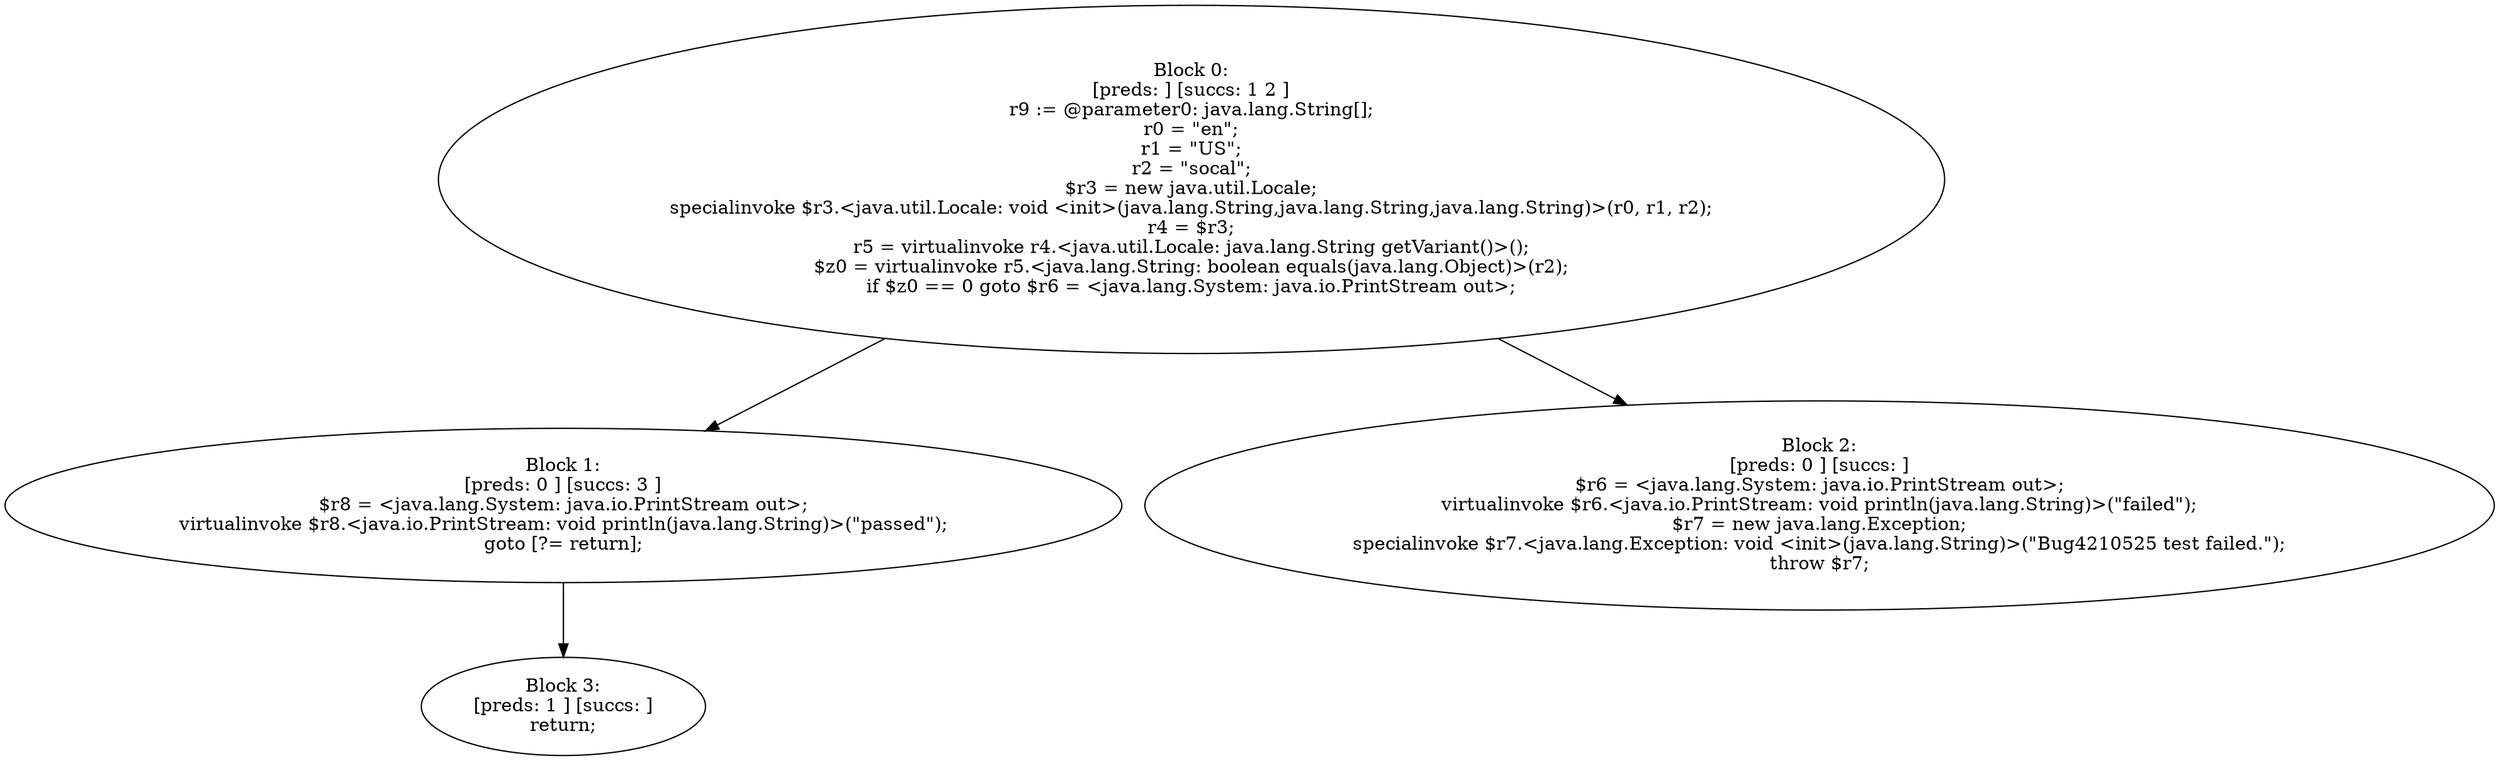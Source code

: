 digraph "unitGraph" {
    "Block 0:
[preds: ] [succs: 1 2 ]
r9 := @parameter0: java.lang.String[];
r0 = \"en\";
r1 = \"US\";
r2 = \"socal\";
$r3 = new java.util.Locale;
specialinvoke $r3.<java.util.Locale: void <init>(java.lang.String,java.lang.String,java.lang.String)>(r0, r1, r2);
r4 = $r3;
r5 = virtualinvoke r4.<java.util.Locale: java.lang.String getVariant()>();
$z0 = virtualinvoke r5.<java.lang.String: boolean equals(java.lang.Object)>(r2);
if $z0 == 0 goto $r6 = <java.lang.System: java.io.PrintStream out>;
"
    "Block 1:
[preds: 0 ] [succs: 3 ]
$r8 = <java.lang.System: java.io.PrintStream out>;
virtualinvoke $r8.<java.io.PrintStream: void println(java.lang.String)>(\"passed\");
goto [?= return];
"
    "Block 2:
[preds: 0 ] [succs: ]
$r6 = <java.lang.System: java.io.PrintStream out>;
virtualinvoke $r6.<java.io.PrintStream: void println(java.lang.String)>(\"failed\");
$r7 = new java.lang.Exception;
specialinvoke $r7.<java.lang.Exception: void <init>(java.lang.String)>(\"Bug4210525 test failed.\");
throw $r7;
"
    "Block 3:
[preds: 1 ] [succs: ]
return;
"
    "Block 0:
[preds: ] [succs: 1 2 ]
r9 := @parameter0: java.lang.String[];
r0 = \"en\";
r1 = \"US\";
r2 = \"socal\";
$r3 = new java.util.Locale;
specialinvoke $r3.<java.util.Locale: void <init>(java.lang.String,java.lang.String,java.lang.String)>(r0, r1, r2);
r4 = $r3;
r5 = virtualinvoke r4.<java.util.Locale: java.lang.String getVariant()>();
$z0 = virtualinvoke r5.<java.lang.String: boolean equals(java.lang.Object)>(r2);
if $z0 == 0 goto $r6 = <java.lang.System: java.io.PrintStream out>;
"->"Block 1:
[preds: 0 ] [succs: 3 ]
$r8 = <java.lang.System: java.io.PrintStream out>;
virtualinvoke $r8.<java.io.PrintStream: void println(java.lang.String)>(\"passed\");
goto [?= return];
";
    "Block 0:
[preds: ] [succs: 1 2 ]
r9 := @parameter0: java.lang.String[];
r0 = \"en\";
r1 = \"US\";
r2 = \"socal\";
$r3 = new java.util.Locale;
specialinvoke $r3.<java.util.Locale: void <init>(java.lang.String,java.lang.String,java.lang.String)>(r0, r1, r2);
r4 = $r3;
r5 = virtualinvoke r4.<java.util.Locale: java.lang.String getVariant()>();
$z0 = virtualinvoke r5.<java.lang.String: boolean equals(java.lang.Object)>(r2);
if $z0 == 0 goto $r6 = <java.lang.System: java.io.PrintStream out>;
"->"Block 2:
[preds: 0 ] [succs: ]
$r6 = <java.lang.System: java.io.PrintStream out>;
virtualinvoke $r6.<java.io.PrintStream: void println(java.lang.String)>(\"failed\");
$r7 = new java.lang.Exception;
specialinvoke $r7.<java.lang.Exception: void <init>(java.lang.String)>(\"Bug4210525 test failed.\");
throw $r7;
";
    "Block 1:
[preds: 0 ] [succs: 3 ]
$r8 = <java.lang.System: java.io.PrintStream out>;
virtualinvoke $r8.<java.io.PrintStream: void println(java.lang.String)>(\"passed\");
goto [?= return];
"->"Block 3:
[preds: 1 ] [succs: ]
return;
";
}

